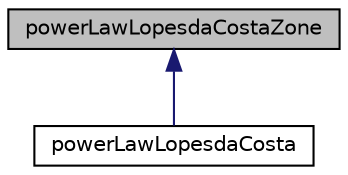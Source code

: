 digraph "powerLawLopesdaCostaZone"
{
  bgcolor="transparent";
  edge [fontname="Helvetica",fontsize="10",labelfontname="Helvetica",labelfontsize="10"];
  node [fontname="Helvetica",fontsize="10",shape=record];
  Node1 [label="powerLawLopesdaCostaZone",height=0.2,width=0.4,color="black", fillcolor="grey75", style="filled" fontcolor="black"];
  Node1 -> Node2 [dir="back",color="midnightblue",fontsize="10",style="solid",fontname="Helvetica"];
  Node2 [label="powerLawLopesdaCosta",height=0.2,width=0.4,color="black",URL="$classFoam_1_1porosityModels_1_1powerLawLopesdaCosta.html",tooltip="Variant of the power law porosity model with spatially varying drag coefficient. "];
}
